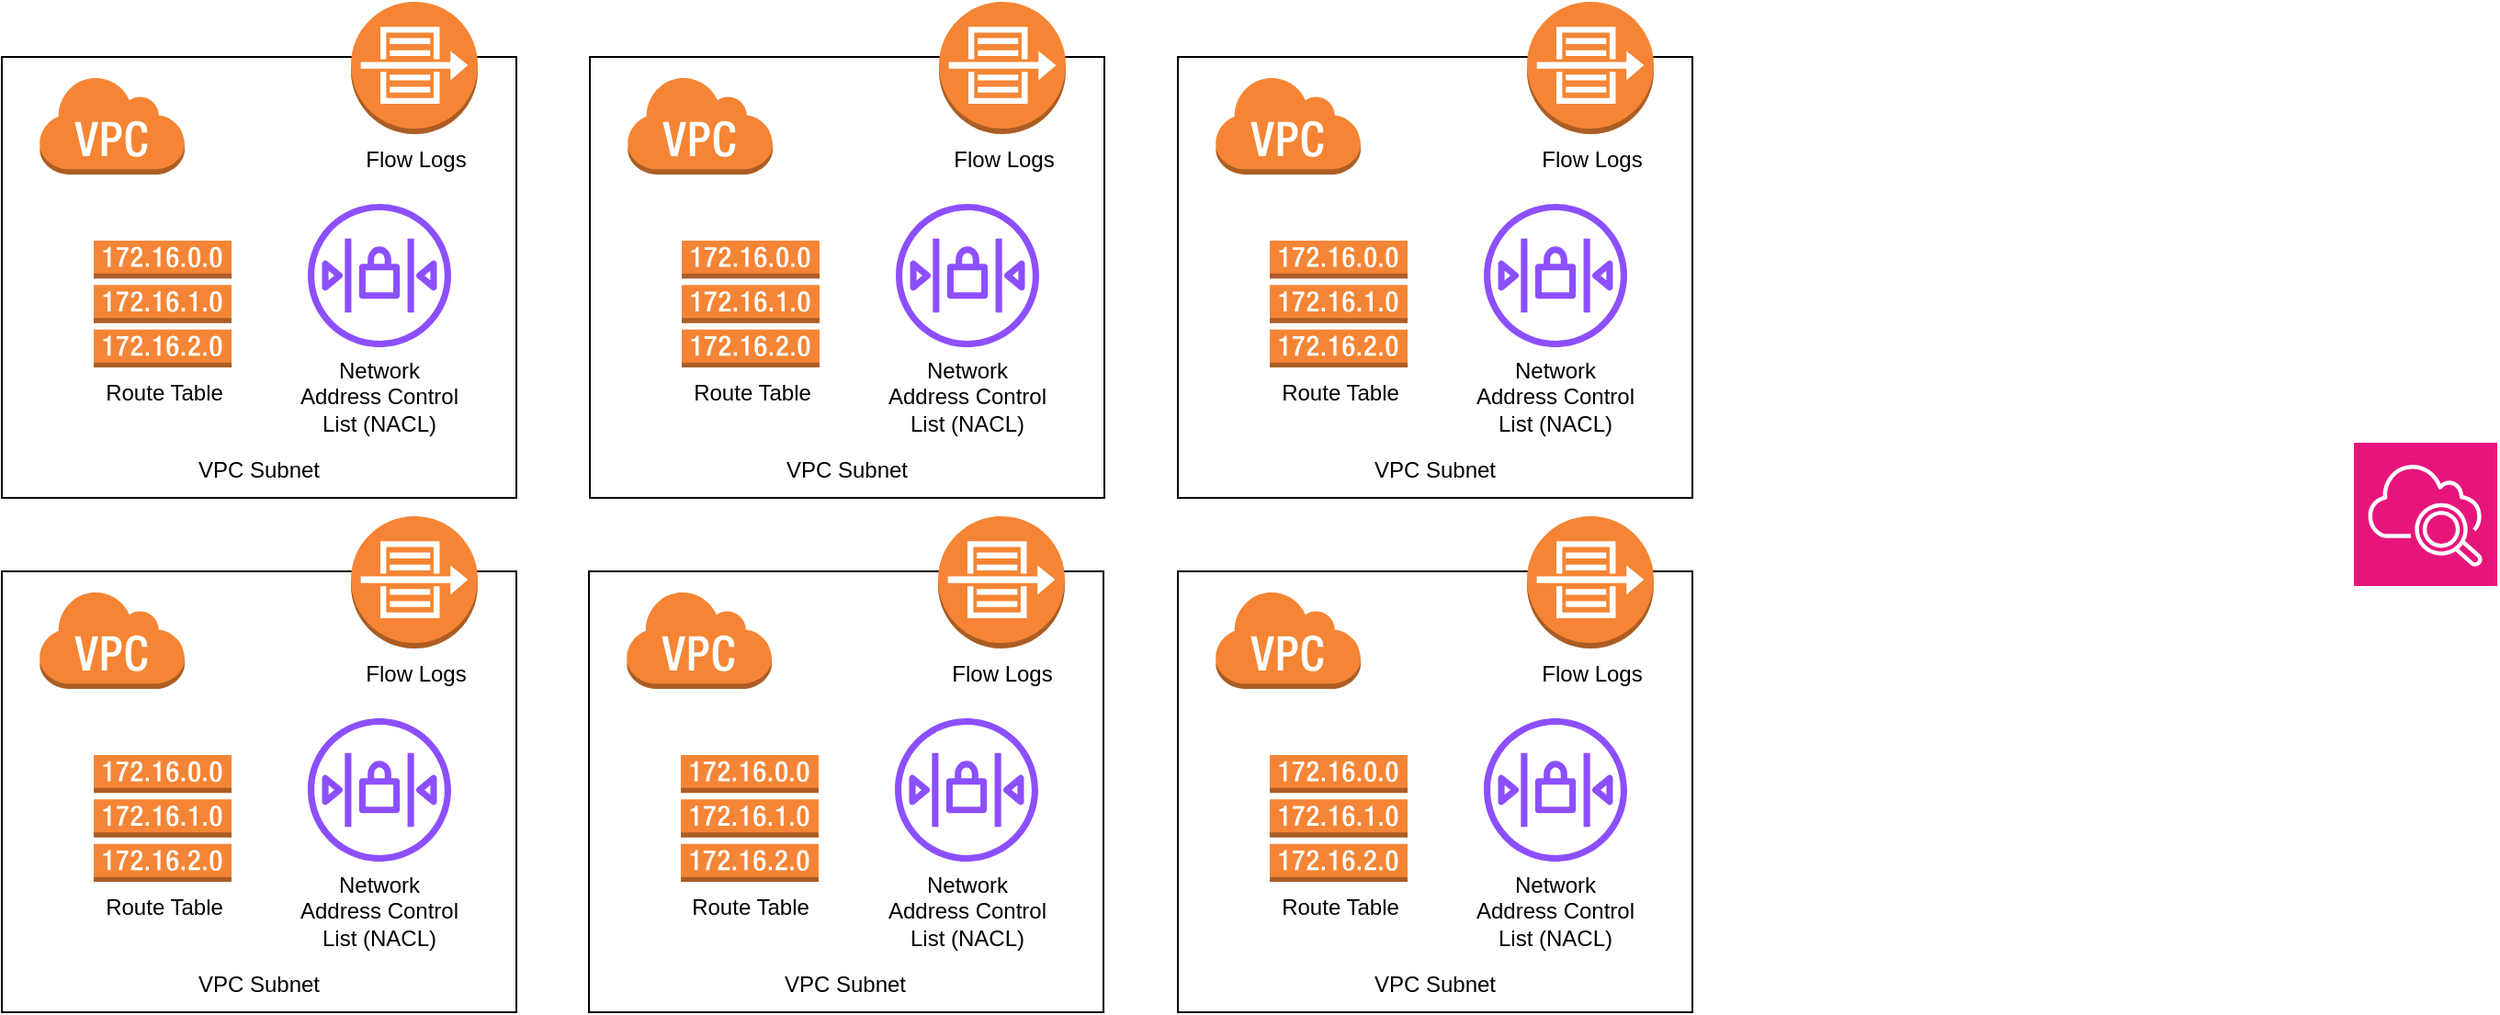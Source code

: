 <mxfile version="22.1.16" type="github">
  <diagram name="Page-1" id="ivLsSHjT_xRSakvj62Uy">
    <mxGraphModel dx="794" dy="412" grid="1" gridSize="10" guides="1" tooltips="1" connect="1" arrows="1" fold="1" page="1" pageScale="1" pageWidth="850" pageHeight="1100" math="0" shadow="0">
      <root>
        <mxCell id="0" />
        <mxCell id="1" parent="0" />
        <mxCell id="458I9sRylNgXx_g-rdnX-1" value="" style="rounded=0;whiteSpace=wrap;html=1;" vertex="1" parent="1">
          <mxGeometry x="40" y="40" width="280" height="240" as="geometry" />
        </mxCell>
        <mxCell id="458I9sRylNgXx_g-rdnX-3" value="Route Table" style="outlineConnect=0;dashed=0;verticalLabelPosition=bottom;verticalAlign=top;align=center;html=1;shape=mxgraph.aws3.route_table;fillColor=#F58536;gradientColor=none;" vertex="1" parent="1">
          <mxGeometry x="90" y="140" width="75" height="69" as="geometry" />
        </mxCell>
        <mxCell id="458I9sRylNgXx_g-rdnX-8" value="" style="group" vertex="1" connectable="0" parent="1">
          <mxGeometry x="200" y="120" width="91" height="120" as="geometry" />
        </mxCell>
        <mxCell id="458I9sRylNgXx_g-rdnX-4" value="" style="sketch=0;outlineConnect=0;fontColor=#232F3E;gradientColor=none;fillColor=#8C4FFF;strokeColor=none;dashed=0;verticalLabelPosition=bottom;verticalAlign=top;align=center;html=1;fontSize=12;fontStyle=0;aspect=fixed;pointerEvents=1;shape=mxgraph.aws4.network_access_control_list;" vertex="1" parent="458I9sRylNgXx_g-rdnX-8">
          <mxGeometry x="6.5" width="78" height="78" as="geometry" />
        </mxCell>
        <mxCell id="458I9sRylNgXx_g-rdnX-5" value="Network Address Control List (NACL)" style="text;html=1;strokeColor=none;fillColor=none;align=center;verticalAlign=middle;whiteSpace=wrap;rounded=0;" vertex="1" parent="458I9sRylNgXx_g-rdnX-8">
          <mxGeometry y="90" width="91" height="30" as="geometry" />
        </mxCell>
        <mxCell id="458I9sRylNgXx_g-rdnX-9" value="Flow Logs" style="outlineConnect=0;dashed=0;verticalLabelPosition=bottom;verticalAlign=top;align=center;html=1;shape=mxgraph.aws3.flow_logs;fillColor=#F58534;gradientColor=none;" vertex="1" parent="1">
          <mxGeometry x="230" y="10" width="69" height="72" as="geometry" />
        </mxCell>
        <mxCell id="458I9sRylNgXx_g-rdnX-10" value="" style="outlineConnect=0;dashed=0;verticalLabelPosition=bottom;verticalAlign=top;align=center;html=1;shape=mxgraph.aws3.virtual_private_cloud;fillColor=#F58534;gradientColor=none;" vertex="1" parent="1">
          <mxGeometry x="60" y="50" width="79.5" height="54" as="geometry" />
        </mxCell>
        <mxCell id="458I9sRylNgXx_g-rdnX-11" value="VPC Subnet" style="text;html=1;strokeColor=none;fillColor=none;align=center;verticalAlign=middle;whiteSpace=wrap;rounded=0;" vertex="1" parent="1">
          <mxGeometry x="139.5" y="250" width="80" height="30" as="geometry" />
        </mxCell>
        <mxCell id="458I9sRylNgXx_g-rdnX-12" value="" style="rounded=0;whiteSpace=wrap;html=1;" vertex="1" parent="1">
          <mxGeometry x="360" y="40" width="280" height="240" as="geometry" />
        </mxCell>
        <mxCell id="458I9sRylNgXx_g-rdnX-13" value="Route Table" style="outlineConnect=0;dashed=0;verticalLabelPosition=bottom;verticalAlign=top;align=center;html=1;shape=mxgraph.aws3.route_table;fillColor=#F58536;gradientColor=none;" vertex="1" parent="1">
          <mxGeometry x="410" y="140" width="75" height="69" as="geometry" />
        </mxCell>
        <mxCell id="458I9sRylNgXx_g-rdnX-14" value="" style="group" vertex="1" connectable="0" parent="1">
          <mxGeometry x="520" y="120" width="91" height="120" as="geometry" />
        </mxCell>
        <mxCell id="458I9sRylNgXx_g-rdnX-15" value="" style="sketch=0;outlineConnect=0;fontColor=#232F3E;gradientColor=none;fillColor=#8C4FFF;strokeColor=none;dashed=0;verticalLabelPosition=bottom;verticalAlign=top;align=center;html=1;fontSize=12;fontStyle=0;aspect=fixed;pointerEvents=1;shape=mxgraph.aws4.network_access_control_list;" vertex="1" parent="458I9sRylNgXx_g-rdnX-14">
          <mxGeometry x="6.5" width="78" height="78" as="geometry" />
        </mxCell>
        <mxCell id="458I9sRylNgXx_g-rdnX-16" value="Network Address Control List (NACL)" style="text;html=1;strokeColor=none;fillColor=none;align=center;verticalAlign=middle;whiteSpace=wrap;rounded=0;" vertex="1" parent="458I9sRylNgXx_g-rdnX-14">
          <mxGeometry y="90" width="91" height="30" as="geometry" />
        </mxCell>
        <mxCell id="458I9sRylNgXx_g-rdnX-17" value="Flow Logs" style="outlineConnect=0;dashed=0;verticalLabelPosition=bottom;verticalAlign=top;align=center;html=1;shape=mxgraph.aws3.flow_logs;fillColor=#F58534;gradientColor=none;" vertex="1" parent="1">
          <mxGeometry x="550" y="10" width="69" height="72" as="geometry" />
        </mxCell>
        <mxCell id="458I9sRylNgXx_g-rdnX-18" value="" style="outlineConnect=0;dashed=0;verticalLabelPosition=bottom;verticalAlign=top;align=center;html=1;shape=mxgraph.aws3.virtual_private_cloud;fillColor=#F58534;gradientColor=none;" vertex="1" parent="1">
          <mxGeometry x="380" y="50" width="79.5" height="54" as="geometry" />
        </mxCell>
        <mxCell id="458I9sRylNgXx_g-rdnX-19" value="VPC Subnet" style="text;html=1;strokeColor=none;fillColor=none;align=center;verticalAlign=middle;whiteSpace=wrap;rounded=0;" vertex="1" parent="1">
          <mxGeometry x="459.5" y="250" width="80" height="30" as="geometry" />
        </mxCell>
        <mxCell id="458I9sRylNgXx_g-rdnX-20" value="" style="rounded=0;whiteSpace=wrap;html=1;" vertex="1" parent="1">
          <mxGeometry x="680" y="40" width="280" height="240" as="geometry" />
        </mxCell>
        <mxCell id="458I9sRylNgXx_g-rdnX-21" value="Route Table" style="outlineConnect=0;dashed=0;verticalLabelPosition=bottom;verticalAlign=top;align=center;html=1;shape=mxgraph.aws3.route_table;fillColor=#F58536;gradientColor=none;" vertex="1" parent="1">
          <mxGeometry x="730" y="140" width="75" height="69" as="geometry" />
        </mxCell>
        <mxCell id="458I9sRylNgXx_g-rdnX-22" value="" style="group" vertex="1" connectable="0" parent="1">
          <mxGeometry x="840" y="120" width="91" height="120" as="geometry" />
        </mxCell>
        <mxCell id="458I9sRylNgXx_g-rdnX-23" value="" style="sketch=0;outlineConnect=0;fontColor=#232F3E;gradientColor=none;fillColor=#8C4FFF;strokeColor=none;dashed=0;verticalLabelPosition=bottom;verticalAlign=top;align=center;html=1;fontSize=12;fontStyle=0;aspect=fixed;pointerEvents=1;shape=mxgraph.aws4.network_access_control_list;" vertex="1" parent="458I9sRylNgXx_g-rdnX-22">
          <mxGeometry x="6.5" width="78" height="78" as="geometry" />
        </mxCell>
        <mxCell id="458I9sRylNgXx_g-rdnX-24" value="Network Address Control List (NACL)" style="text;html=1;strokeColor=none;fillColor=none;align=center;verticalAlign=middle;whiteSpace=wrap;rounded=0;" vertex="1" parent="458I9sRylNgXx_g-rdnX-22">
          <mxGeometry y="90" width="91" height="30" as="geometry" />
        </mxCell>
        <mxCell id="458I9sRylNgXx_g-rdnX-25" value="Flow Logs" style="outlineConnect=0;dashed=0;verticalLabelPosition=bottom;verticalAlign=top;align=center;html=1;shape=mxgraph.aws3.flow_logs;fillColor=#F58534;gradientColor=none;" vertex="1" parent="1">
          <mxGeometry x="870" y="10" width="69" height="72" as="geometry" />
        </mxCell>
        <mxCell id="458I9sRylNgXx_g-rdnX-26" value="" style="outlineConnect=0;dashed=0;verticalLabelPosition=bottom;verticalAlign=top;align=center;html=1;shape=mxgraph.aws3.virtual_private_cloud;fillColor=#F58534;gradientColor=none;" vertex="1" parent="1">
          <mxGeometry x="700" y="50" width="79.5" height="54" as="geometry" />
        </mxCell>
        <mxCell id="458I9sRylNgXx_g-rdnX-27" value="VPC Subnet" style="text;html=1;strokeColor=none;fillColor=none;align=center;verticalAlign=middle;whiteSpace=wrap;rounded=0;" vertex="1" parent="1">
          <mxGeometry x="779.5" y="250" width="80" height="30" as="geometry" />
        </mxCell>
        <mxCell id="458I9sRylNgXx_g-rdnX-28" value="" style="rounded=0;whiteSpace=wrap;html=1;" vertex="1" parent="1">
          <mxGeometry x="40" y="320" width="280" height="240" as="geometry" />
        </mxCell>
        <mxCell id="458I9sRylNgXx_g-rdnX-29" value="Route Table" style="outlineConnect=0;dashed=0;verticalLabelPosition=bottom;verticalAlign=top;align=center;html=1;shape=mxgraph.aws3.route_table;fillColor=#F58536;gradientColor=none;" vertex="1" parent="1">
          <mxGeometry x="90" y="420" width="75" height="69" as="geometry" />
        </mxCell>
        <mxCell id="458I9sRylNgXx_g-rdnX-30" value="" style="group" vertex="1" connectable="0" parent="1">
          <mxGeometry x="200" y="400" width="91" height="120" as="geometry" />
        </mxCell>
        <mxCell id="458I9sRylNgXx_g-rdnX-31" value="" style="sketch=0;outlineConnect=0;fontColor=#232F3E;gradientColor=none;fillColor=#8C4FFF;strokeColor=none;dashed=0;verticalLabelPosition=bottom;verticalAlign=top;align=center;html=1;fontSize=12;fontStyle=0;aspect=fixed;pointerEvents=1;shape=mxgraph.aws4.network_access_control_list;" vertex="1" parent="458I9sRylNgXx_g-rdnX-30">
          <mxGeometry x="6.5" width="78" height="78" as="geometry" />
        </mxCell>
        <mxCell id="458I9sRylNgXx_g-rdnX-32" value="Network Address Control List (NACL)" style="text;html=1;strokeColor=none;fillColor=none;align=center;verticalAlign=middle;whiteSpace=wrap;rounded=0;" vertex="1" parent="458I9sRylNgXx_g-rdnX-30">
          <mxGeometry y="90" width="91" height="30" as="geometry" />
        </mxCell>
        <mxCell id="458I9sRylNgXx_g-rdnX-33" value="Flow Logs" style="outlineConnect=0;dashed=0;verticalLabelPosition=bottom;verticalAlign=top;align=center;html=1;shape=mxgraph.aws3.flow_logs;fillColor=#F58534;gradientColor=none;" vertex="1" parent="1">
          <mxGeometry x="230" y="290" width="69" height="72" as="geometry" />
        </mxCell>
        <mxCell id="458I9sRylNgXx_g-rdnX-34" value="" style="outlineConnect=0;dashed=0;verticalLabelPosition=bottom;verticalAlign=top;align=center;html=1;shape=mxgraph.aws3.virtual_private_cloud;fillColor=#F58534;gradientColor=none;" vertex="1" parent="1">
          <mxGeometry x="60" y="330" width="79.5" height="54" as="geometry" />
        </mxCell>
        <mxCell id="458I9sRylNgXx_g-rdnX-35" value="VPC Subnet" style="text;html=1;strokeColor=none;fillColor=none;align=center;verticalAlign=middle;whiteSpace=wrap;rounded=0;" vertex="1" parent="1">
          <mxGeometry x="139.5" y="530" width="80" height="30" as="geometry" />
        </mxCell>
        <mxCell id="458I9sRylNgXx_g-rdnX-36" value="" style="rounded=0;whiteSpace=wrap;html=1;" vertex="1" parent="1">
          <mxGeometry x="359.5" y="320" width="280" height="240" as="geometry" />
        </mxCell>
        <mxCell id="458I9sRylNgXx_g-rdnX-37" value="Route Table" style="outlineConnect=0;dashed=0;verticalLabelPosition=bottom;verticalAlign=top;align=center;html=1;shape=mxgraph.aws3.route_table;fillColor=#F58536;gradientColor=none;" vertex="1" parent="1">
          <mxGeometry x="409.5" y="420" width="75" height="69" as="geometry" />
        </mxCell>
        <mxCell id="458I9sRylNgXx_g-rdnX-38" value="" style="group" vertex="1" connectable="0" parent="1">
          <mxGeometry x="519.5" y="400" width="91" height="120" as="geometry" />
        </mxCell>
        <mxCell id="458I9sRylNgXx_g-rdnX-39" value="" style="sketch=0;outlineConnect=0;fontColor=#232F3E;gradientColor=none;fillColor=#8C4FFF;strokeColor=none;dashed=0;verticalLabelPosition=bottom;verticalAlign=top;align=center;html=1;fontSize=12;fontStyle=0;aspect=fixed;pointerEvents=1;shape=mxgraph.aws4.network_access_control_list;" vertex="1" parent="458I9sRylNgXx_g-rdnX-38">
          <mxGeometry x="6.5" width="78" height="78" as="geometry" />
        </mxCell>
        <mxCell id="458I9sRylNgXx_g-rdnX-40" value="Network Address Control List (NACL)" style="text;html=1;strokeColor=none;fillColor=none;align=center;verticalAlign=middle;whiteSpace=wrap;rounded=0;" vertex="1" parent="458I9sRylNgXx_g-rdnX-38">
          <mxGeometry y="90" width="91" height="30" as="geometry" />
        </mxCell>
        <mxCell id="458I9sRylNgXx_g-rdnX-41" value="Flow Logs" style="outlineConnect=0;dashed=0;verticalLabelPosition=bottom;verticalAlign=top;align=center;html=1;shape=mxgraph.aws3.flow_logs;fillColor=#F58534;gradientColor=none;" vertex="1" parent="1">
          <mxGeometry x="549.5" y="290" width="69" height="72" as="geometry" />
        </mxCell>
        <mxCell id="458I9sRylNgXx_g-rdnX-42" value="" style="outlineConnect=0;dashed=0;verticalLabelPosition=bottom;verticalAlign=top;align=center;html=1;shape=mxgraph.aws3.virtual_private_cloud;fillColor=#F58534;gradientColor=none;" vertex="1" parent="1">
          <mxGeometry x="379.5" y="330" width="79.5" height="54" as="geometry" />
        </mxCell>
        <mxCell id="458I9sRylNgXx_g-rdnX-43" value="VPC Subnet" style="text;html=1;strokeColor=none;fillColor=none;align=center;verticalAlign=middle;whiteSpace=wrap;rounded=0;" vertex="1" parent="1">
          <mxGeometry x="459" y="530" width="80" height="30" as="geometry" />
        </mxCell>
        <mxCell id="458I9sRylNgXx_g-rdnX-44" value="" style="rounded=0;whiteSpace=wrap;html=1;" vertex="1" parent="1">
          <mxGeometry x="680" y="320" width="280" height="240" as="geometry" />
        </mxCell>
        <mxCell id="458I9sRylNgXx_g-rdnX-45" value="Route Table" style="outlineConnect=0;dashed=0;verticalLabelPosition=bottom;verticalAlign=top;align=center;html=1;shape=mxgraph.aws3.route_table;fillColor=#F58536;gradientColor=none;" vertex="1" parent="1">
          <mxGeometry x="730" y="420" width="75" height="69" as="geometry" />
        </mxCell>
        <mxCell id="458I9sRylNgXx_g-rdnX-46" value="" style="group" vertex="1" connectable="0" parent="1">
          <mxGeometry x="840" y="400" width="91" height="120" as="geometry" />
        </mxCell>
        <mxCell id="458I9sRylNgXx_g-rdnX-47" value="" style="sketch=0;outlineConnect=0;fontColor=#232F3E;gradientColor=none;fillColor=#8C4FFF;strokeColor=none;dashed=0;verticalLabelPosition=bottom;verticalAlign=top;align=center;html=1;fontSize=12;fontStyle=0;aspect=fixed;pointerEvents=1;shape=mxgraph.aws4.network_access_control_list;" vertex="1" parent="458I9sRylNgXx_g-rdnX-46">
          <mxGeometry x="6.5" width="78" height="78" as="geometry" />
        </mxCell>
        <mxCell id="458I9sRylNgXx_g-rdnX-48" value="Network Address Control List (NACL)" style="text;html=1;strokeColor=none;fillColor=none;align=center;verticalAlign=middle;whiteSpace=wrap;rounded=0;" vertex="1" parent="458I9sRylNgXx_g-rdnX-46">
          <mxGeometry y="90" width="91" height="30" as="geometry" />
        </mxCell>
        <mxCell id="458I9sRylNgXx_g-rdnX-49" value="Flow Logs" style="outlineConnect=0;dashed=0;verticalLabelPosition=bottom;verticalAlign=top;align=center;html=1;shape=mxgraph.aws3.flow_logs;fillColor=#F58534;gradientColor=none;" vertex="1" parent="1">
          <mxGeometry x="870" y="290" width="69" height="72" as="geometry" />
        </mxCell>
        <mxCell id="458I9sRylNgXx_g-rdnX-50" value="" style="outlineConnect=0;dashed=0;verticalLabelPosition=bottom;verticalAlign=top;align=center;html=1;shape=mxgraph.aws3.virtual_private_cloud;fillColor=#F58534;gradientColor=none;" vertex="1" parent="1">
          <mxGeometry x="700" y="330" width="79.5" height="54" as="geometry" />
        </mxCell>
        <mxCell id="458I9sRylNgXx_g-rdnX-51" value="VPC Subnet" style="text;html=1;strokeColor=none;fillColor=none;align=center;verticalAlign=middle;whiteSpace=wrap;rounded=0;" vertex="1" parent="1">
          <mxGeometry x="779.5" y="530" width="80" height="30" as="geometry" />
        </mxCell>
        <mxCell id="458I9sRylNgXx_g-rdnX-52" value="" style="sketch=0;points=[[0,0,0],[0.25,0,0],[0.5,0,0],[0.75,0,0],[1,0,0],[0,1,0],[0.25,1,0],[0.5,1,0],[0.75,1,0],[1,1,0],[0,0.25,0],[0,0.5,0],[0,0.75,0],[1,0.25,0],[1,0.5,0],[1,0.75,0]];points=[[0,0,0],[0.25,0,0],[0.5,0,0],[0.75,0,0],[1,0,0],[0,1,0],[0.25,1,0],[0.5,1,0],[0.75,1,0],[1,1,0],[0,0.25,0],[0,0.5,0],[0,0.75,0],[1,0.25,0],[1,0.5,0],[1,0.75,0]];outlineConnect=0;fontColor=#232F3E;fillColor=#E7157B;strokeColor=#ffffff;dashed=0;verticalLabelPosition=bottom;verticalAlign=top;align=center;html=1;fontSize=12;fontStyle=0;aspect=fixed;shape=mxgraph.aws4.resourceIcon;resIcon=mxgraph.aws4.cloudwatch_2;" vertex="1" parent="1">
          <mxGeometry x="1320" y="250" width="78" height="78" as="geometry" />
        </mxCell>
      </root>
    </mxGraphModel>
  </diagram>
</mxfile>
